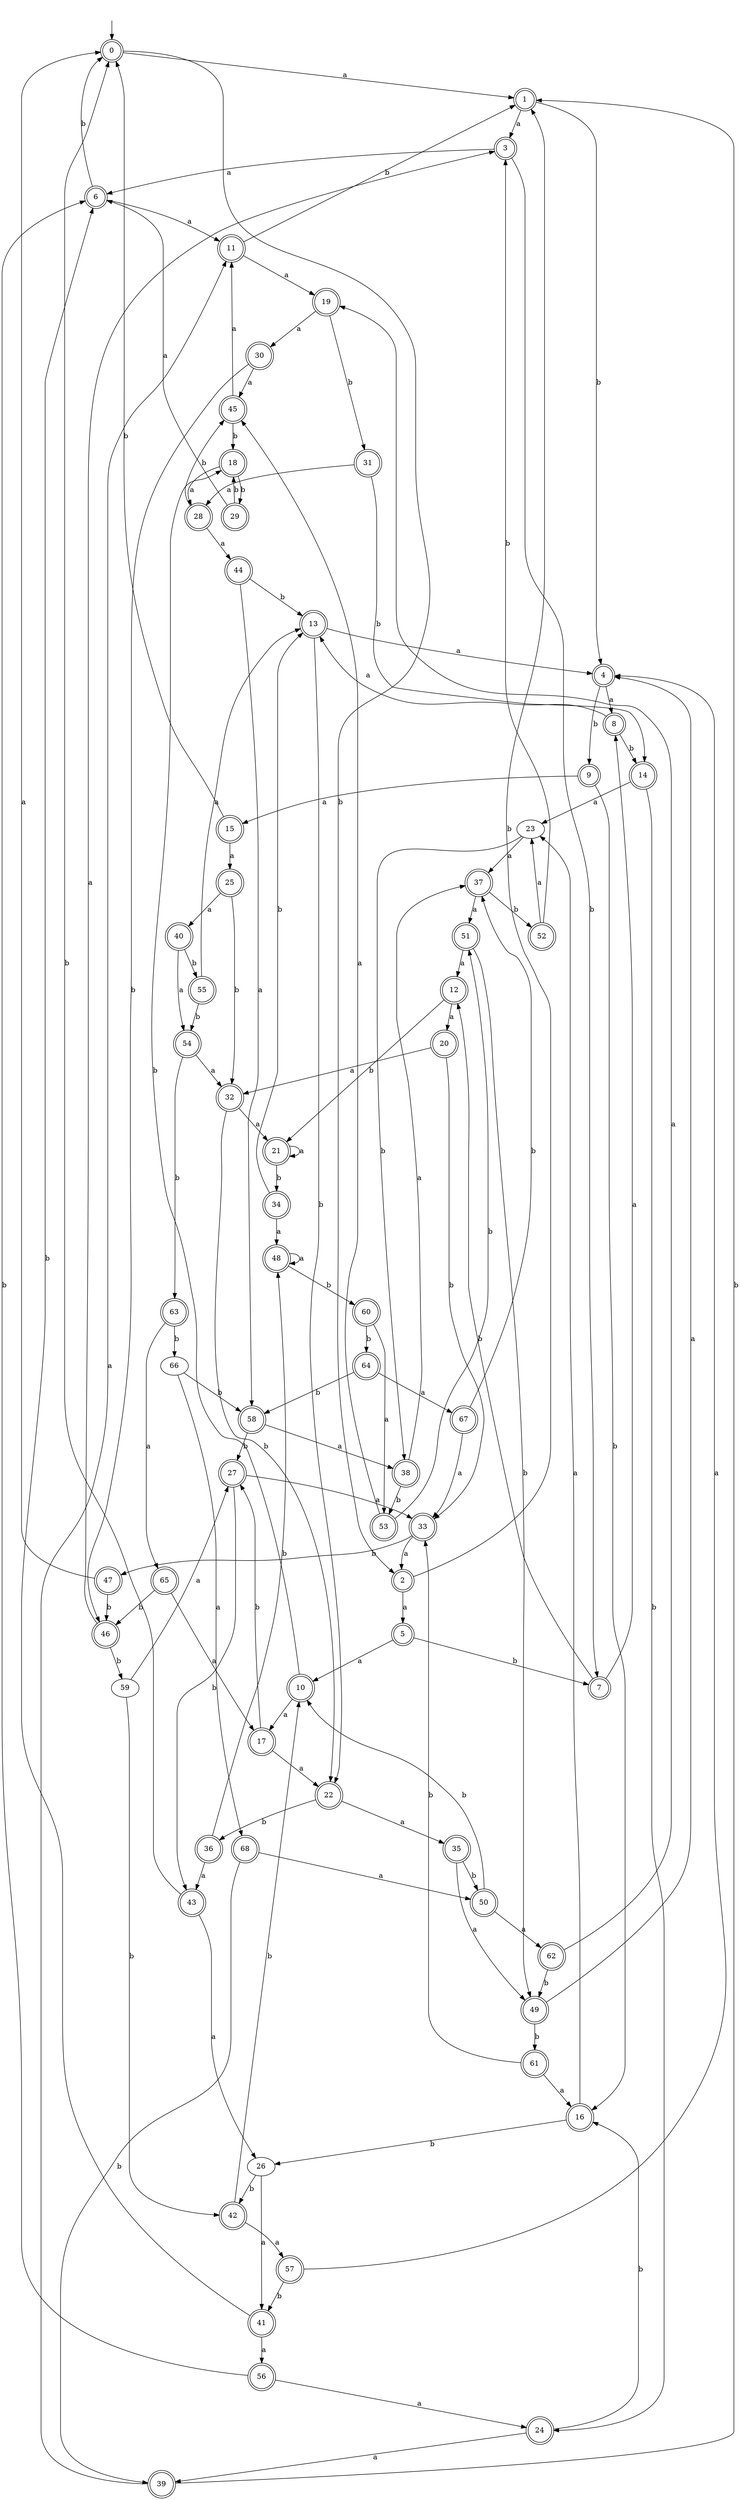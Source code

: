 digraph RandomDFA {
  __start0 [label="", shape=none];
  __start0 -> 0 [label=""];
  0 [shape=circle] [shape=doublecircle]
  0 -> 1 [label="a"]
  0 -> 2 [label="b"]
  1 [shape=doublecircle]
  1 -> 3 [label="a"]
  1 -> 4 [label="b"]
  2 [shape=doublecircle]
  2 -> 5 [label="a"]
  2 -> 1 [label="b"]
  3 [shape=doublecircle]
  3 -> 6 [label="a"]
  3 -> 7 [label="b"]
  4 [shape=doublecircle]
  4 -> 8 [label="a"]
  4 -> 9 [label="b"]
  5 [shape=doublecircle]
  5 -> 10 [label="a"]
  5 -> 7 [label="b"]
  6 [shape=doublecircle]
  6 -> 11 [label="a"]
  6 -> 0 [label="b"]
  7 [shape=doublecircle]
  7 -> 8 [label="a"]
  7 -> 12 [label="b"]
  8 [shape=doublecircle]
  8 -> 13 [label="a"]
  8 -> 14 [label="b"]
  9 [shape=doublecircle]
  9 -> 15 [label="a"]
  9 -> 16 [label="b"]
  10 [shape=doublecircle]
  10 -> 17 [label="a"]
  10 -> 18 [label="b"]
  11 [shape=doublecircle]
  11 -> 19 [label="a"]
  11 -> 1 [label="b"]
  12 [shape=doublecircle]
  12 -> 20 [label="a"]
  12 -> 21 [label="b"]
  13 [shape=doublecircle]
  13 -> 4 [label="a"]
  13 -> 22 [label="b"]
  14 [shape=doublecircle]
  14 -> 23 [label="a"]
  14 -> 24 [label="b"]
  15 [shape=doublecircle]
  15 -> 25 [label="a"]
  15 -> 0 [label="b"]
  16 [shape=doublecircle]
  16 -> 23 [label="a"]
  16 -> 26 [label="b"]
  17 [shape=doublecircle]
  17 -> 22 [label="a"]
  17 -> 27 [label="b"]
  18 [shape=doublecircle]
  18 -> 28 [label="a"]
  18 -> 29 [label="b"]
  19 [shape=doublecircle]
  19 -> 30 [label="a"]
  19 -> 31 [label="b"]
  20 [shape=doublecircle]
  20 -> 32 [label="a"]
  20 -> 33 [label="b"]
  21 [shape=doublecircle]
  21 -> 21 [label="a"]
  21 -> 34 [label="b"]
  22 [shape=doublecircle]
  22 -> 35 [label="a"]
  22 -> 36 [label="b"]
  23
  23 -> 37 [label="a"]
  23 -> 38 [label="b"]
  24 [shape=doublecircle]
  24 -> 39 [label="a"]
  24 -> 16 [label="b"]
  25 [shape=doublecircle]
  25 -> 40 [label="a"]
  25 -> 32 [label="b"]
  26
  26 -> 41 [label="a"]
  26 -> 42 [label="b"]
  27 [shape=doublecircle]
  27 -> 33 [label="a"]
  27 -> 43 [label="b"]
  28 [shape=doublecircle]
  28 -> 44 [label="a"]
  28 -> 45 [label="b"]
  29 [shape=doublecircle]
  29 -> 6 [label="a"]
  29 -> 18 [label="b"]
  30 [shape=doublecircle]
  30 -> 45 [label="a"]
  30 -> 46 [label="b"]
  31 [shape=doublecircle]
  31 -> 28 [label="a"]
  31 -> 14 [label="b"]
  32 [shape=doublecircle]
  32 -> 21 [label="a"]
  32 -> 22 [label="b"]
  33 [shape=doublecircle]
  33 -> 2 [label="a"]
  33 -> 47 [label="b"]
  34 [shape=doublecircle]
  34 -> 48 [label="a"]
  34 -> 13 [label="b"]
  35 [shape=doublecircle]
  35 -> 49 [label="a"]
  35 -> 50 [label="b"]
  36 [shape=doublecircle]
  36 -> 43 [label="a"]
  36 -> 48 [label="b"]
  37 [shape=doublecircle]
  37 -> 51 [label="a"]
  37 -> 52 [label="b"]
  38 [shape=doublecircle]
  38 -> 37 [label="a"]
  38 -> 53 [label="b"]
  39 [shape=doublecircle]
  39 -> 11 [label="a"]
  39 -> 1 [label="b"]
  40 [shape=doublecircle]
  40 -> 54 [label="a"]
  40 -> 55 [label="b"]
  41 [shape=doublecircle]
  41 -> 56 [label="a"]
  41 -> 6 [label="b"]
  42 [shape=doublecircle]
  42 -> 57 [label="a"]
  42 -> 10 [label="b"]
  43 [shape=doublecircle]
  43 -> 26 [label="a"]
  43 -> 0 [label="b"]
  44 [shape=doublecircle]
  44 -> 58 [label="a"]
  44 -> 13 [label="b"]
  45 [shape=doublecircle]
  45 -> 11 [label="a"]
  45 -> 18 [label="b"]
  46 [shape=doublecircle]
  46 -> 3 [label="a"]
  46 -> 59 [label="b"]
  47 [shape=doublecircle]
  47 -> 0 [label="a"]
  47 -> 46 [label="b"]
  48 [shape=doublecircle]
  48 -> 48 [label="a"]
  48 -> 60 [label="b"]
  49 [shape=doublecircle]
  49 -> 4 [label="a"]
  49 -> 61 [label="b"]
  50 [shape=doublecircle]
  50 -> 62 [label="a"]
  50 -> 10 [label="b"]
  51 [shape=doublecircle]
  51 -> 12 [label="a"]
  51 -> 49 [label="b"]
  52 [shape=doublecircle]
  52 -> 23 [label="a"]
  52 -> 3 [label="b"]
  53 [shape=doublecircle]
  53 -> 45 [label="a"]
  53 -> 51 [label="b"]
  54 [shape=doublecircle]
  54 -> 32 [label="a"]
  54 -> 63 [label="b"]
  55 [shape=doublecircle]
  55 -> 13 [label="a"]
  55 -> 54 [label="b"]
  56 [shape=doublecircle]
  56 -> 24 [label="a"]
  56 -> 6 [label="b"]
  57 [shape=doublecircle]
  57 -> 4 [label="a"]
  57 -> 41 [label="b"]
  58 [shape=doublecircle]
  58 -> 38 [label="a"]
  58 -> 27 [label="b"]
  59
  59 -> 27 [label="a"]
  59 -> 42 [label="b"]
  60 [shape=doublecircle]
  60 -> 53 [label="a"]
  60 -> 64 [label="b"]
  61 [shape=doublecircle]
  61 -> 16 [label="a"]
  61 -> 33 [label="b"]
  62 [shape=doublecircle]
  62 -> 19 [label="a"]
  62 -> 49 [label="b"]
  63 [shape=doublecircle]
  63 -> 65 [label="a"]
  63 -> 66 [label="b"]
  64 [shape=doublecircle]
  64 -> 67 [label="a"]
  64 -> 58 [label="b"]
  65 [shape=doublecircle]
  65 -> 17 [label="a"]
  65 -> 46 [label="b"]
  66
  66 -> 68 [label="a"]
  66 -> 58 [label="b"]
  67 [shape=doublecircle]
  67 -> 33 [label="a"]
  67 -> 37 [label="b"]
  68 [shape=doublecircle]
  68 -> 50 [label="a"]
  68 -> 39 [label="b"]
}
